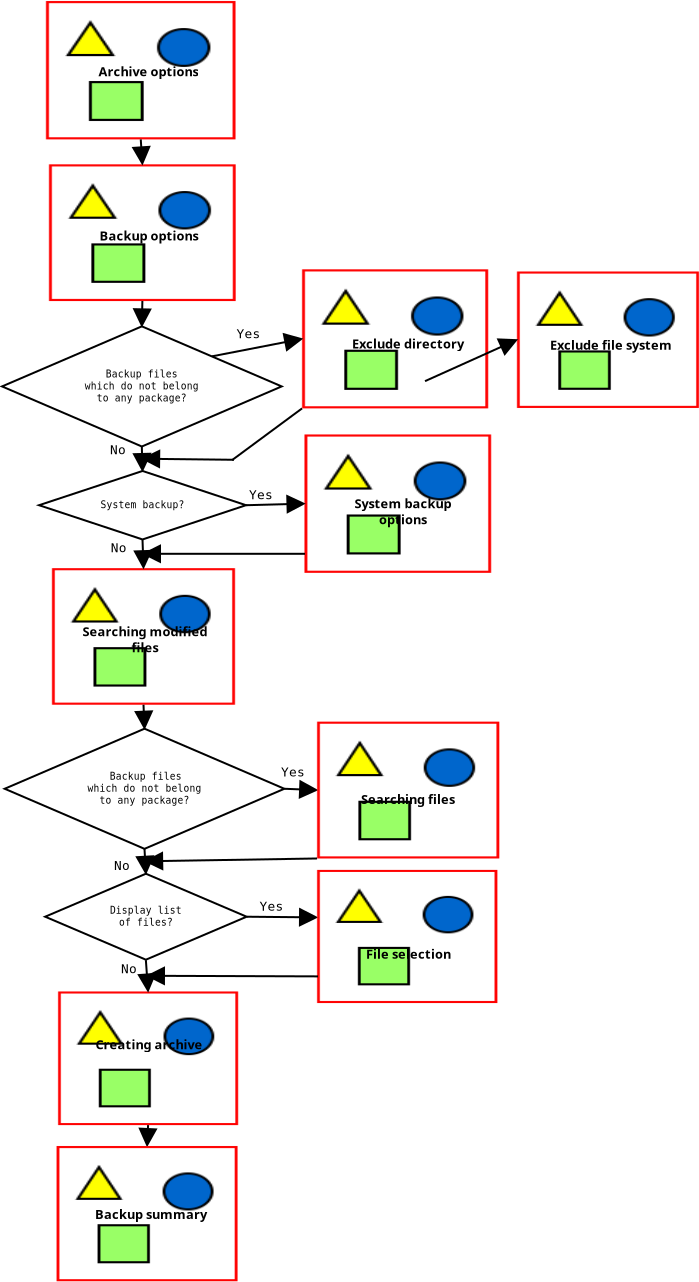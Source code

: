 <?xml version="1.0"?>
<diagram xmlns:dia="http://www.lysator.liu.se/~alla/dia/">
  <diagramdata>
    <attribute name="background">
      <color val="#ffffff"/>
    </attribute>
    <attribute name="paper">
      <composite type="paper">
        <attribute name="name">
          <string>#A4#</string>
        </attribute>
        <attribute name="tmargin">
          <real val="2.82"/>
        </attribute>
        <attribute name="bmargin">
          <real val="2.82"/>
        </attribute>
        <attribute name="lmargin">
          <real val="2.82"/>
        </attribute>
        <attribute name="rmargin">
          <real val="2.82"/>
        </attribute>
        <attribute name="is_portrait">
          <boolean val="true"/>
        </attribute>
        <attribute name="scaling">
          <real val="1"/>
        </attribute>
        <attribute name="fitto">
          <boolean val="false"/>
        </attribute>
      </composite>
    </attribute>
    <attribute name="grid">
      <composite type="grid">
        <attribute name="width_x">
          <real val="1"/>
        </attribute>
        <attribute name="width_y">
          <real val="1"/>
        </attribute>
        <attribute name="visible_x">
          <int val="1"/>
        </attribute>
        <attribute name="visible_y">
          <int val="1"/>
        </attribute>
      </composite>
    </attribute>
    <attribute name="guides">
      <composite type="guides">
        <attribute name="hguides"/>
        <attribute name="vguides"/>
      </composite>
    </attribute>
  </diagramdata>
  <layer name="Background" visible="true">
    <object type="Standard - Image" version="0" id="O0">
      <attribute name="obj_pos">
        <point val="6.504,43.603"/>
      </attribute>
      <attribute name="obj_bb">
        <rectangle val="6.404,43.503;15.604,50.386"/>
      </attribute>
      <attribute name="elem_corner">
        <point val="6.504,43.603"/>
      </attribute>
      <attribute name="elem_width">
        <real val="9"/>
      </attribute>
      <attribute name="elem_height">
        <real val="6.682"/>
      </attribute>
      <attribute name="draw_border">
        <boolean val="false"/>
      </attribute>
      <attribute name="keep_aspect">
        <boolean val="true"/>
      </attribute>
      <attribute name="file">
        <string>#dialog8.png#</string>
      </attribute>
    </object>
    <object type="Standard - Image" version="0" id="O1">
      <attribute name="obj_pos">
        <point val="18.704,7.495"/>
      </attribute>
      <attribute name="obj_bb">
        <rectangle val="18.604,7.395;28.106,14.549"/>
      </attribute>
      <attribute name="elem_corner">
        <point val="18.704,7.495"/>
      </attribute>
      <attribute name="elem_width">
        <real val="9.302"/>
      </attribute>
      <attribute name="elem_height">
        <real val="6.954"/>
      </attribute>
      <attribute name="draw_border">
        <boolean val="false"/>
      </attribute>
      <attribute name="keep_aspect">
        <boolean val="true"/>
      </attribute>
      <attribute name="file">
        <string>#dialog3.png#</string>
      </attribute>
    </object>
    <object type="Standard - Image" version="0" id="O2">
      <attribute name="obj_pos">
        <point val="5.9,-5.92"/>
      </attribute>
      <attribute name="obj_bb">
        <rectangle val="5.8,-6.02;15.476,1.099"/>
      </attribute>
      <attribute name="elem_corner">
        <point val="5.9,-5.92"/>
      </attribute>
      <attribute name="elem_width">
        <real val="9.477"/>
      </attribute>
      <attribute name="elem_height">
        <real val="6.919"/>
      </attribute>
      <attribute name="draw_border">
        <boolean val="false"/>
      </attribute>
      <attribute name="keep_aspect">
        <boolean val="true"/>
      </attribute>
      <attribute name="file">
        <string>#dialog1.png#</string>
      </attribute>
    </object>
    <object type="Standard - Image" version="0" id="O3">
      <attribute name="obj_pos">
        <point val="6.05,2.246"/>
      </attribute>
      <attribute name="obj_bb">
        <rectangle val="5.95,2.146;15.488,9.181"/>
      </attribute>
      <attribute name="elem_corner">
        <point val="6.05,2.246"/>
      </attribute>
      <attribute name="elem_width">
        <real val="9.338"/>
      </attribute>
      <attribute name="elem_height">
        <real val="6.836"/>
      </attribute>
      <attribute name="draw_border">
        <boolean val="false"/>
      </attribute>
      <attribute name="keep_aspect">
        <boolean val="true"/>
      </attribute>
      <attribute name="file">
        <string>#dialog2.png#</string>
      </attribute>
    </object>
    <object type="Standard - Line" version="0" id="O4">
      <attribute name="obj_pos">
        <point val="10.638,0.999"/>
      </attribute>
      <attribute name="obj_bb">
        <rectangle val="9.788,0.149;11.569,3.096"/>
      </attribute>
      <attribute name="conn_endpoints">
        <point val="10.638,0.999"/>
        <point val="10.719,2.246"/>
      </attribute>
      <attribute name="numcp">
        <int val="1"/>
      </attribute>
      <attribute name="end_arrow">
        <enum val="3"/>
      </attribute>
      <attribute name="end_arrow_length">
        <real val="0.8"/>
      </attribute>
      <attribute name="end_arrow_width">
        <real val="0.8"/>
      </attribute>
      <connections>
        <connection handle="0" to="O2" connection="6"/>
        <connection handle="1" to="O3" connection="1"/>
      </connections>
    </object>
    <object type="Standard - Image" version="0" id="O5">
      <attribute name="obj_pos">
        <point val="18.823,15.752"/>
      </attribute>
      <attribute name="obj_bb">
        <rectangle val="18.723,15.652;28.254,22.773"/>
      </attribute>
      <attribute name="elem_corner">
        <point val="18.823,15.752"/>
      </attribute>
      <attribute name="elem_width">
        <real val="9.331"/>
      </attribute>
      <attribute name="elem_height">
        <real val="6.921"/>
      </attribute>
      <attribute name="draw_border">
        <boolean val="false"/>
      </attribute>
      <attribute name="keep_aspect">
        <boolean val="true"/>
      </attribute>
      <attribute name="file">
        <string>#dialog4.png#</string>
      </attribute>
    </object>
    <object type="Standard - Line" version="0" id="O6">
      <attribute name="obj_pos">
        <point val="17.816,33.468"/>
      </attribute>
      <attribute name="obj_bb">
        <rectangle val="16.966,32.618;20.304,34.383"/>
      </attribute>
      <attribute name="conn_endpoints">
        <point val="17.816,33.468"/>
        <point val="19.454,33.533"/>
      </attribute>
      <attribute name="numcp">
        <int val="1"/>
      </attribute>
      <attribute name="end_arrow">
        <enum val="3"/>
      </attribute>
      <attribute name="end_arrow_length">
        <real val="0.8"/>
      </attribute>
      <attribute name="end_arrow_width">
        <real val="0.8"/>
      </attribute>
      <connections>
        <connection handle="0" to="O14" connection="4"/>
        <connection handle="1" to="O8" connection="3"/>
      </connections>
    </object>
    <object type="Standard - Image" version="0" id="O7">
      <attribute name="obj_pos">
        <point val="6.2,22.437"/>
      </attribute>
      <attribute name="obj_bb">
        <rectangle val="6.1,22.337;15.45,29.367"/>
      </attribute>
      <attribute name="elem_corner">
        <point val="6.2,22.437"/>
      </attribute>
      <attribute name="elem_width">
        <real val="9.15"/>
      </attribute>
      <attribute name="elem_height">
        <real val="6.83"/>
      </attribute>
      <attribute name="draw_border">
        <boolean val="false"/>
      </attribute>
      <attribute name="keep_aspect">
        <boolean val="true"/>
      </attribute>
      <attribute name="file">
        <string>#dialog5.png#</string>
      </attribute>
    </object>
    <object type="Standard - Image" version="0" id="O8">
      <attribute name="obj_pos">
        <point val="19.454,30.112"/>
      </attribute>
      <attribute name="obj_bb">
        <rectangle val="19.354,30.012;28.662,37.054"/>
      </attribute>
      <attribute name="elem_corner">
        <point val="19.454,30.112"/>
      </attribute>
      <attribute name="elem_width">
        <real val="9.108"/>
      </attribute>
      <attribute name="elem_height">
        <real val="6.842"/>
      </attribute>
      <attribute name="draw_border">
        <boolean val="false"/>
      </attribute>
      <attribute name="keep_aspect">
        <boolean val="true"/>
      </attribute>
      <attribute name="file">
        <string>#dialog6.png#</string>
      </attribute>
    </object>
    <object type="Standard - Line" version="0" id="O9">
      <attribute name="obj_pos">
        <point val="15.931,39.866"/>
      </attribute>
      <attribute name="obj_bb">
        <rectangle val="15.081,39.016;20.3,40.749"/>
      </attribute>
      <attribute name="conn_endpoints">
        <point val="15.931,39.866"/>
        <point val="19.45,39.899"/>
      </attribute>
      <attribute name="numcp">
        <int val="1"/>
      </attribute>
      <attribute name="end_arrow">
        <enum val="3"/>
      </attribute>
      <attribute name="end_arrow_length">
        <real val="0.8"/>
      </attribute>
      <attribute name="end_arrow_width">
        <real val="0.8"/>
      </attribute>
      <connections>
        <connection handle="0" to="O27" connection="4"/>
      </connections>
    </object>
    <object type="Standard - Line" version="0" id="O10">
      <attribute name="obj_pos">
        <point val="19.454,36.954"/>
      </attribute>
      <attribute name="obj_bb">
        <rectangle val="10.009,36.104;20.304,37.944"/>
      </attribute>
      <attribute name="conn_endpoints">
        <point val="19.454,36.954"/>
        <point val="10.859,37.094"/>
      </attribute>
      <attribute name="numcp">
        <int val="1"/>
      </attribute>
      <attribute name="end_arrow">
        <enum val="3"/>
      </attribute>
      <attribute name="end_arrow_length">
        <real val="0.8"/>
      </attribute>
      <attribute name="end_arrow_width">
        <real val="0.8"/>
      </attribute>
      <connections>
        <connection handle="0" to="O8" connection="5"/>
        <connection handle="1" to="O41" connection="0"/>
      </connections>
    </object>
    <object type="Standard - Image" version="0" id="O11">
      <attribute name="obj_pos">
        <point val="19.454,37.525"/>
      </attribute>
      <attribute name="obj_bb">
        <rectangle val="19.354,37.425;28.567,44.281"/>
      </attribute>
      <attribute name="elem_corner">
        <point val="19.454,37.525"/>
      </attribute>
      <attribute name="elem_width">
        <real val="9.013"/>
      </attribute>
      <attribute name="elem_height">
        <real val="6.657"/>
      </attribute>
      <attribute name="draw_border">
        <boolean val="false"/>
      </attribute>
      <attribute name="keep_aspect">
        <boolean val="true"/>
      </attribute>
      <attribute name="file">
        <string>#dialog7.png#</string>
      </attribute>
    </object>
    <object type="Standard - Line" version="0" id="O12">
      <attribute name="obj_pos">
        <point val="10.725,21.003"/>
      </attribute>
      <attribute name="obj_bb">
        <rectangle val="9.875,20.153;11.625,23.287"/>
      </attribute>
      <attribute name="conn_endpoints">
        <point val="10.725,21.003"/>
        <point val="10.775,22.437"/>
      </attribute>
      <attribute name="numcp">
        <int val="1"/>
      </attribute>
      <attribute name="end_arrow">
        <enum val="3"/>
      </attribute>
      <attribute name="end_arrow_length">
        <real val="0.8"/>
      </attribute>
      <attribute name="end_arrow_width">
        <real val="0.8"/>
      </attribute>
      <connections>
        <connection handle="0" to="O34" connection="8"/>
        <connection handle="1" to="O7" connection="1"/>
      </connections>
    </object>
    <object type="Standard - Line" version="0" id="O13">
      <attribute name="obj_pos">
        <point val="11.004,50.286"/>
      </attribute>
      <attribute name="obj_bb">
        <rectangle val="10.104,49.436;11.854,52.18"/>
      </attribute>
      <attribute name="conn_endpoints">
        <point val="11.004,50.286"/>
        <point val="10.954,51.33"/>
      </attribute>
      <attribute name="numcp">
        <int val="1"/>
      </attribute>
      <attribute name="end_arrow">
        <enum val="3"/>
      </attribute>
      <attribute name="end_arrow_length">
        <real val="0.8"/>
      </attribute>
      <attribute name="end_arrow_width">
        <real val="0.8"/>
      </attribute>
      <connections>
        <connection handle="0" to="O0" connection="6"/>
        <connection handle="1" to="O30" connection="1"/>
      </connections>
    </object>
    <object type="Flowchart - Diamond" version="0" id="O14">
      <attribute name="obj_pos">
        <point val="3.833,30.464"/>
      </attribute>
      <attribute name="obj_bb">
        <rectangle val="3.783,30.414;17.866,36.522"/>
      </attribute>
      <attribute name="elem_corner">
        <point val="3.833,30.464"/>
      </attribute>
      <attribute name="elem_width">
        <real val="13.983"/>
      </attribute>
      <attribute name="elem_height">
        <real val="6.008"/>
      </attribute>
      <attribute name="show_background">
        <boolean val="true"/>
      </attribute>
      <attribute name="padding">
        <real val="0.354"/>
      </attribute>
      <attribute name="text">
        <composite type="text">
          <attribute name="string">
            <string>#Backup files
which do not belong
to any package?#</string>
          </attribute>
          <attribute name="font">
            <font name="Courier"/>
          </attribute>
          <attribute name="height">
            <real val="0.6"/>
          </attribute>
          <attribute name="pos">
            <point val="10.825,33.044"/>
          </attribute>
          <attribute name="color">
            <color val="#000000"/>
          </attribute>
          <attribute name="alignment">
            <enum val="1"/>
          </attribute>
        </composite>
      </attribute>
    </object>
    <object type="Standard - Line" version="0" id="O15">
      <attribute name="obj_pos">
        <point val="10.775,29.267"/>
      </attribute>
      <attribute name="obj_bb">
        <rectangle val="9.925,28.417;11.675,31.314"/>
      </attribute>
      <attribute name="conn_endpoints">
        <point val="10.775,29.267"/>
        <point val="10.825,30.464"/>
      </attribute>
      <attribute name="numcp">
        <int val="1"/>
      </attribute>
      <attribute name="end_arrow">
        <enum val="3"/>
      </attribute>
      <attribute name="end_arrow_length">
        <real val="0.8"/>
      </attribute>
      <attribute name="end_arrow_width">
        <real val="0.8"/>
      </attribute>
      <connections>
        <connection handle="0" to="O7" connection="6"/>
        <connection handle="1" to="O14" connection="0"/>
      </connections>
    </object>
    <object type="Standard - Text" version="0" id="O16">
      <attribute name="obj_pos">
        <point val="18.252,32.86"/>
      </attribute>
      <attribute name="obj_bb">
        <rectangle val="17.425,32.225;19.079,33.025"/>
      </attribute>
      <attribute name="text">
        <composite type="text">
          <attribute name="string">
            <string>#Yes#</string>
          </attribute>
          <attribute name="font">
            <font name="Courier"/>
          </attribute>
          <attribute name="height">
            <real val="0.8"/>
          </attribute>
          <attribute name="pos">
            <point val="18.252,32.86"/>
          </attribute>
          <attribute name="color">
            <color val="#000000"/>
          </attribute>
          <attribute name="alignment">
            <enum val="1"/>
          </attribute>
        </composite>
      </attribute>
    </object>
    <object type="Standard - Text" version="0" id="O17">
      <attribute name="obj_pos">
        <point val="9.702,37.524"/>
      </attribute>
      <attribute name="obj_bb">
        <rectangle val="9.117,36.889;10.287,37.689"/>
      </attribute>
      <attribute name="text">
        <composite type="text">
          <attribute name="string">
            <string>#No#</string>
          </attribute>
          <attribute name="font">
            <font name="Courier"/>
          </attribute>
          <attribute name="height">
            <real val="0.8"/>
          </attribute>
          <attribute name="pos">
            <point val="9.702,37.524"/>
          </attribute>
          <attribute name="color">
            <color val="#000000"/>
          </attribute>
          <attribute name="alignment">
            <enum val="1"/>
          </attribute>
        </composite>
      </attribute>
    </object>
    <object type="Standard - Text" version="0" id="O18">
      <attribute name="obj_pos">
        <point val="11.023,-2.156"/>
      </attribute>
      <attribute name="obj_bb">
        <rectangle val="7.917,-2.796;14.129,-1.996"/>
      </attribute>
      <attribute name="text">
        <composite type="text">
          <attribute name="string">
            <string>#Archive options#</string>
          </attribute>
          <attribute name="font">
            <font name="Helvetica-Bold"/>
          </attribute>
          <attribute name="height">
            <real val="0.8"/>
          </attribute>
          <attribute name="pos">
            <point val="11.023,-2.156"/>
          </attribute>
          <attribute name="color">
            <color val="#000000"/>
          </attribute>
          <attribute name="alignment">
            <enum val="1"/>
          </attribute>
        </composite>
      </attribute>
    </object>
    <object type="Standard - Text" version="0" id="O19">
      <attribute name="obj_pos">
        <point val="11.05,6.05"/>
      </attribute>
      <attribute name="obj_bb">
        <rectangle val="7.956,5.41;14.144,6.21"/>
      </attribute>
      <attribute name="text">
        <composite type="text">
          <attribute name="string">
            <string>#Backup options#</string>
          </attribute>
          <attribute name="font">
            <font name="Helvetica-Bold"/>
          </attribute>
          <attribute name="height">
            <real val="0.8"/>
          </attribute>
          <attribute name="pos">
            <point val="11.05,6.05"/>
          </attribute>
          <attribute name="color">
            <color val="#000000"/>
          </attribute>
          <attribute name="alignment">
            <enum val="1"/>
          </attribute>
        </composite>
      </attribute>
    </object>
    <object type="Standard - Text" version="0" id="O20">
      <attribute name="obj_pos">
        <point val="24.005,11.449"/>
      </attribute>
      <attribute name="obj_bb">
        <rectangle val="20.56,10.809;27.45,11.609"/>
      </attribute>
      <attribute name="text">
        <composite type="text">
          <attribute name="string">
            <string>#Exclude directory#</string>
          </attribute>
          <attribute name="font">
            <font name="Helvetica-Bold"/>
          </attribute>
          <attribute name="height">
            <real val="0.8"/>
          </attribute>
          <attribute name="pos">
            <point val="24.005,11.449"/>
          </attribute>
          <attribute name="color">
            <color val="#000000"/>
          </attribute>
          <attribute name="alignment">
            <enum val="1"/>
          </attribute>
        </composite>
      </attribute>
    </object>
    <object type="Standard - Text" version="0" id="O21">
      <attribute name="obj_pos">
        <point val="24.002,34.224"/>
      </attribute>
      <attribute name="obj_bb">
        <rectangle val="21.078,33.584;26.926,34.384"/>
      </attribute>
      <attribute name="text">
        <composite type="text">
          <attribute name="string">
            <string>#Searching files#</string>
          </attribute>
          <attribute name="font">
            <font name="Helvetica-Bold"/>
          </attribute>
          <attribute name="height">
            <real val="0.8"/>
          </attribute>
          <attribute name="pos">
            <point val="24.002,34.224"/>
          </attribute>
          <attribute name="color">
            <color val="#000000"/>
          </attribute>
          <attribute name="alignment">
            <enum val="1"/>
          </attribute>
        </composite>
      </attribute>
    </object>
    <object type="Standard - Text" version="0" id="O22">
      <attribute name="obj_pos">
        <point val="24.029,41.962"/>
      </attribute>
      <attribute name="obj_bb">
        <rectangle val="21.42,41.322;26.638,42.122"/>
      </attribute>
      <attribute name="text">
        <composite type="text">
          <attribute name="string">
            <string>#File selection#</string>
          </attribute>
          <attribute name="font">
            <font name="Helvetica-Bold"/>
          </attribute>
          <attribute name="height">
            <real val="0.8"/>
          </attribute>
          <attribute name="pos">
            <point val="24.029,41.962"/>
          </attribute>
          <attribute name="color">
            <color val="#000000"/>
          </attribute>
          <attribute name="alignment">
            <enum val="1"/>
          </attribute>
        </composite>
      </attribute>
    </object>
    <object type="Standard - Text" version="0" id="O23">
      <attribute name="obj_pos">
        <point val="23.754,19.446"/>
      </attribute>
      <attribute name="obj_bb">
        <rectangle val="20.709,18.806;26.799,20.406"/>
      </attribute>
      <attribute name="text">
        <composite type="text">
          <attribute name="string">
            <string>#System backup
options#</string>
          </attribute>
          <attribute name="font">
            <font name="Helvetica-Bold"/>
          </attribute>
          <attribute name="height">
            <real val="0.8"/>
          </attribute>
          <attribute name="pos">
            <point val="23.754,19.446"/>
          </attribute>
          <attribute name="color">
            <color val="#000000"/>
          </attribute>
          <attribute name="alignment">
            <enum val="1"/>
          </attribute>
        </composite>
      </attribute>
    </object>
    <object type="Standard - Line" version="0" id="O24">
      <attribute name="obj_pos">
        <point val="14.187,11.849"/>
      </attribute>
      <attribute name="obj_bb">
        <rectangle val="13.337,10.122;19.554,12.699"/>
      </attribute>
      <attribute name="conn_endpoints">
        <point val="14.187,11.849"/>
        <point val="18.704,10.972"/>
      </attribute>
      <attribute name="numcp">
        <int val="1"/>
      </attribute>
      <attribute name="end_arrow">
        <enum val="3"/>
      </attribute>
      <attribute name="end_arrow_length">
        <real val="0.8"/>
      </attribute>
      <attribute name="end_arrow_width">
        <real val="0.8"/>
      </attribute>
      <connections>
        <connection handle="0" to="O35" connection="2"/>
        <connection handle="1" to="O1" connection="3"/>
      </connections>
    </object>
    <object type="Standard - Line" version="0" id="O25">
      <attribute name="obj_pos">
        <point val="15.9,19.291"/>
      </attribute>
      <attribute name="obj_bb">
        <rectangle val="15.05,18.363;19.673,20.141"/>
      </attribute>
      <attribute name="conn_endpoints">
        <point val="15.9,19.291"/>
        <point val="18.823,19.213"/>
      </attribute>
      <attribute name="numcp">
        <int val="1"/>
      </attribute>
      <attribute name="end_arrow">
        <enum val="3"/>
      </attribute>
      <attribute name="end_arrow_length">
        <real val="0.8"/>
      </attribute>
      <attribute name="end_arrow_width">
        <real val="0.8"/>
      </attribute>
      <connections>
        <connection handle="0" to="O34" connection="4"/>
        <connection handle="1" to="O5" connection="3"/>
      </connections>
    </object>
    <object type="Standard - Text" version="0" id="O26">
      <attribute name="obj_pos">
        <point val="10.85,25.84"/>
      </attribute>
      <attribute name="obj_bb">
        <rectangle val="7.066,25.2;14.634,26.8"/>
      </attribute>
      <attribute name="text">
        <composite type="text">
          <attribute name="string">
            <string>#Searching modified
files#</string>
          </attribute>
          <attribute name="font">
            <font name="Helvetica-Bold"/>
          </attribute>
          <attribute name="height">
            <real val="0.8"/>
          </attribute>
          <attribute name="pos">
            <point val="10.85,25.84"/>
          </attribute>
          <attribute name="color">
            <color val="#000000"/>
          </attribute>
          <attribute name="alignment">
            <enum val="1"/>
          </attribute>
        </composite>
      </attribute>
    </object>
    <object type="Flowchart - Diamond" version="0" id="O27">
      <attribute name="obj_pos">
        <point val="5.857,37.716"/>
      </attribute>
      <attribute name="obj_bb">
        <rectangle val="5.807,37.666;15.981,42.065"/>
      </attribute>
      <attribute name="elem_corner">
        <point val="5.857,37.716"/>
      </attribute>
      <attribute name="elem_width">
        <real val="10.073"/>
      </attribute>
      <attribute name="elem_height">
        <real val="4.299"/>
      </attribute>
      <attribute name="show_background">
        <boolean val="true"/>
      </attribute>
      <attribute name="padding">
        <real val="0.354"/>
      </attribute>
      <attribute name="text">
        <composite type="text">
          <attribute name="string">
            <string>#Display list
of files?#</string>
          </attribute>
          <attribute name="font">
            <font name="Courier"/>
          </attribute>
          <attribute name="height">
            <real val="0.6"/>
          </attribute>
          <attribute name="pos">
            <point val="10.894,39.742"/>
          </attribute>
          <attribute name="color">
            <color val="#000000"/>
          </attribute>
          <attribute name="alignment">
            <enum val="1"/>
          </attribute>
        </composite>
      </attribute>
    </object>
    <object type="Standard - Text" version="0" id="O28">
      <attribute name="obj_pos">
        <point val="17.179,39.562"/>
      </attribute>
      <attribute name="obj_bb">
        <rectangle val="16.352,38.927;18.006,39.727"/>
      </attribute>
      <attribute name="text">
        <composite type="text">
          <attribute name="string">
            <string>#Yes#</string>
          </attribute>
          <attribute name="font">
            <font name="Courier"/>
          </attribute>
          <attribute name="height">
            <real val="0.8"/>
          </attribute>
          <attribute name="pos">
            <point val="17.179,39.562"/>
          </attribute>
          <attribute name="color">
            <color val="#000000"/>
          </attribute>
          <attribute name="alignment">
            <enum val="1"/>
          </attribute>
        </composite>
      </attribute>
    </object>
    <object type="Standard - Line" version="0" id="O29">
      <attribute name="obj_pos">
        <point val="10.894,42.038"/>
      </attribute>
      <attribute name="obj_bb">
        <rectangle val="10.044,41.188;11.854,44.453"/>
      </attribute>
      <attribute name="conn_endpoints">
        <point val="10.894,42.038"/>
        <point val="11.004,43.603"/>
      </attribute>
      <attribute name="numcp">
        <int val="1"/>
      </attribute>
      <attribute name="end_arrow">
        <enum val="3"/>
      </attribute>
      <attribute name="end_arrow_length">
        <real val="0.8"/>
      </attribute>
      <attribute name="end_arrow_width">
        <real val="0.8"/>
      </attribute>
      <connections>
        <connection handle="0" to="O27" connection="8"/>
        <connection handle="1" to="O0" connection="1"/>
      </connections>
    </object>
    <object type="Standard - Image" version="0" id="O30">
      <attribute name="obj_pos">
        <point val="6.429,51.33"/>
      </attribute>
      <attribute name="obj_bb">
        <rectangle val="6.329,51.23;15.579,58.193"/>
      </attribute>
      <attribute name="elem_corner">
        <point val="6.429,51.33"/>
      </attribute>
      <attribute name="elem_width">
        <real val="9.05"/>
      </attribute>
      <attribute name="elem_height">
        <real val="6.763"/>
      </attribute>
      <attribute name="draw_border">
        <boolean val="false"/>
      </attribute>
      <attribute name="keep_aspect">
        <boolean val="true"/>
      </attribute>
      <attribute name="file">
        <string>#dialog9.png#</string>
      </attribute>
    </object>
    <object type="Standard - Line" version="0" id="O31">
      <attribute name="obj_pos">
        <point val="19.5,42.849"/>
      </attribute>
      <attribute name="obj_bb">
        <rectangle val="10.099,41.97;20.35,43.699"/>
      </attribute>
      <attribute name="conn_endpoints">
        <point val="19.5,42.849"/>
        <point val="10.949,42.82"/>
      </attribute>
      <attribute name="numcp">
        <int val="1"/>
      </attribute>
      <attribute name="end_arrow">
        <enum val="3"/>
      </attribute>
      <attribute name="end_arrow_length">
        <real val="0.8"/>
      </attribute>
      <attribute name="end_arrow_width">
        <real val="0.8"/>
      </attribute>
      <connections>
        <connection handle="1" to="O29" connection="0"/>
      </connections>
    </object>
    <object type="Standard - Text" version="0" id="O32">
      <attribute name="obj_pos">
        <point val="11.054,46.493"/>
      </attribute>
      <attribute name="obj_bb">
        <rectangle val="7.839,45.853;14.269,46.653"/>
      </attribute>
      <attribute name="text">
        <composite type="text">
          <attribute name="string">
            <string>#Creating archive#</string>
          </attribute>
          <attribute name="font">
            <font name="Helvetica-Bold"/>
          </attribute>
          <attribute name="height">
            <real val="0.8"/>
          </attribute>
          <attribute name="pos">
            <point val="11.054,46.493"/>
          </attribute>
          <attribute name="color">
            <color val="#000000"/>
          </attribute>
          <attribute name="alignment">
            <enum val="1"/>
          </attribute>
        </composite>
      </attribute>
    </object>
    <object type="Standard - Text" version="0" id="O33">
      <attribute name="obj_pos">
        <point val="11.154,54.984"/>
      </attribute>
      <attribute name="obj_bb">
        <rectangle val="7.697,54.344;14.611,55.144"/>
      </attribute>
      <attribute name="text">
        <composite type="text">
          <attribute name="string">
            <string>#Backup summary#</string>
          </attribute>
          <attribute name="font">
            <font name="Helvetica-Bold"/>
          </attribute>
          <attribute name="height">
            <real val="0.8"/>
          </attribute>
          <attribute name="pos">
            <point val="11.154,54.984"/>
          </attribute>
          <attribute name="color">
            <color val="#000000"/>
          </attribute>
          <attribute name="alignment">
            <enum val="1"/>
          </attribute>
        </composite>
      </attribute>
    </object>
    <object type="Flowchart - Diamond" version="0" id="O34">
      <attribute name="obj_pos">
        <point val="5.55,17.578"/>
      </attribute>
      <attribute name="obj_bb">
        <rectangle val="5.5,17.528;15.95,21.053"/>
      </attribute>
      <attribute name="elem_corner">
        <point val="5.55,17.578"/>
      </attribute>
      <attribute name="elem_width">
        <real val="10.35"/>
      </attribute>
      <attribute name="elem_height">
        <real val="3.425"/>
      </attribute>
      <attribute name="show_background">
        <boolean val="true"/>
      </attribute>
      <attribute name="padding">
        <real val="0.354"/>
      </attribute>
      <attribute name="text">
        <composite type="text">
          <attribute name="string">
            <string>#System backup?#</string>
          </attribute>
          <attribute name="font">
            <font name="Courier"/>
          </attribute>
          <attribute name="height">
            <real val="0.6"/>
          </attribute>
          <attribute name="pos">
            <point val="10.725,19.467"/>
          </attribute>
          <attribute name="color">
            <color val="#000000"/>
          </attribute>
          <attribute name="alignment">
            <enum val="1"/>
          </attribute>
        </composite>
      </attribute>
    </object>
    <object type="Flowchart - Diamond" version="0" id="O35">
      <attribute name="obj_pos">
        <point val="3.7,10.347"/>
      </attribute>
      <attribute name="obj_bb">
        <rectangle val="3.65,10.297;17.733,16.405"/>
      </attribute>
      <attribute name="elem_corner">
        <point val="3.7,10.347"/>
      </attribute>
      <attribute name="elem_width">
        <real val="13.983"/>
      </attribute>
      <attribute name="elem_height">
        <real val="6.008"/>
      </attribute>
      <attribute name="show_background">
        <boolean val="true"/>
      </attribute>
      <attribute name="padding">
        <real val="0.354"/>
      </attribute>
      <attribute name="text">
        <composite type="text">
          <attribute name="string">
            <string>#Backup files
which do not belong
to any package?#</string>
          </attribute>
          <attribute name="font">
            <font name="Courier"/>
          </attribute>
          <attribute name="height">
            <real val="0.6"/>
          </attribute>
          <attribute name="pos">
            <point val="10.691,12.927"/>
          </attribute>
          <attribute name="color">
            <color val="#000000"/>
          </attribute>
          <attribute name="alignment">
            <enum val="1"/>
          </attribute>
        </composite>
      </attribute>
    </object>
    <object type="Standard - Line" version="0" id="O36">
      <attribute name="obj_pos">
        <point val="10.719,9.081"/>
      </attribute>
      <attribute name="obj_bb">
        <rectangle val="9.841,8.231;11.569,11.197"/>
      </attribute>
      <attribute name="conn_endpoints">
        <point val="10.719,9.081"/>
        <point val="10.691,10.347"/>
      </attribute>
      <attribute name="numcp">
        <int val="1"/>
      </attribute>
      <attribute name="end_arrow">
        <enum val="3"/>
      </attribute>
      <attribute name="end_arrow_length">
        <real val="0.8"/>
      </attribute>
      <attribute name="end_arrow_width">
        <real val="0.8"/>
      </attribute>
      <connections>
        <connection handle="0" to="O3" connection="6"/>
        <connection handle="1" to="O35" connection="0"/>
      </connections>
    </object>
    <object type="Standard - Line" version="0" id="O37">
      <attribute name="obj_pos">
        <point val="10.691,16.355"/>
      </attribute>
      <attribute name="obj_bb">
        <rectangle val="9.841,15.505;11.575,18.428"/>
      </attribute>
      <attribute name="conn_endpoints">
        <point val="10.691,16.355"/>
        <point val="10.725,17.578"/>
      </attribute>
      <attribute name="numcp">
        <int val="1"/>
      </attribute>
      <attribute name="end_arrow">
        <enum val="3"/>
      </attribute>
      <attribute name="end_arrow_length">
        <real val="0.8"/>
      </attribute>
      <attribute name="end_arrow_width">
        <real val="0.8"/>
      </attribute>
      <connections>
        <connection handle="0" to="O35" connection="8"/>
        <connection handle="1" to="O34" connection="0"/>
      </connections>
    </object>
    <object type="Standard - Image" version="0" id="O38">
      <attribute name="obj_pos">
        <point val="29.45,7.604"/>
      </attribute>
      <attribute name="obj_bb">
        <rectangle val="29.35,7.504;38.65,14.529"/>
      </attribute>
      <attribute name="elem_corner">
        <point val="29.45,7.604"/>
      </attribute>
      <attribute name="elem_width">
        <real val="9.1"/>
      </attribute>
      <attribute name="elem_height">
        <real val="6.825"/>
      </attribute>
      <attribute name="draw_border">
        <boolean val="false"/>
      </attribute>
      <attribute name="keep_aspect">
        <boolean val="true"/>
      </attribute>
      <attribute name="file">
        <string>#dialog10.png#</string>
      </attribute>
    </object>
    <object type="Standard - Text" version="0" id="O39">
      <attribute name="obj_pos">
        <point val="34.15,11.522"/>
      </attribute>
      <attribute name="obj_bb">
        <rectangle val="30.329,10.882;37.971,11.682"/>
      </attribute>
      <attribute name="text">
        <composite type="text">
          <attribute name="string">
            <string>#Exclude file system#</string>
          </attribute>
          <attribute name="font">
            <font name="Helvetica-Bold"/>
          </attribute>
          <attribute name="height">
            <real val="0.8"/>
          </attribute>
          <attribute name="pos">
            <point val="34.15,11.522"/>
          </attribute>
          <attribute name="color">
            <color val="#000000"/>
          </attribute>
          <attribute name="alignment">
            <enum val="1"/>
          </attribute>
        </composite>
      </attribute>
    </object>
    <object type="Standard - Line" version="0" id="O40">
      <attribute name="obj_pos">
        <point val="24.85,13.087"/>
      </attribute>
      <attribute name="obj_bb">
        <rectangle val="24,10.166;30.3,13.937"/>
      </attribute>
      <attribute name="conn_endpoints">
        <point val="24.85,13.087"/>
        <point val="29.45,11.017"/>
      </attribute>
      <attribute name="numcp">
        <int val="1"/>
      </attribute>
      <attribute name="end_arrow">
        <enum val="3"/>
      </attribute>
      <attribute name="end_arrow_length">
        <real val="0.8"/>
      </attribute>
      <attribute name="end_arrow_width">
        <real val="0.8"/>
      </attribute>
      <connections>
        <connection handle="1" to="O38" connection="3"/>
      </connections>
    </object>
    <object type="Standard - Line" version="0" id="O41">
      <attribute name="obj_pos">
        <point val="10.825,36.472"/>
      </attribute>
      <attribute name="obj_bb">
        <rectangle val="9.975,35.622;11.744,38.566"/>
      </attribute>
      <attribute name="conn_endpoints">
        <point val="10.825,36.472"/>
        <point val="10.894,37.716"/>
      </attribute>
      <attribute name="numcp">
        <int val="1"/>
      </attribute>
      <attribute name="end_arrow">
        <enum val="3"/>
      </attribute>
      <attribute name="end_arrow_length">
        <real val="0.8"/>
      </attribute>
      <attribute name="end_arrow_width">
        <real val="0.8"/>
      </attribute>
      <connections>
        <connection handle="0" to="O14" connection="8"/>
        <connection handle="1" to="O27" connection="0"/>
      </connections>
    </object>
    <object type="Standard - Line" version="0" id="O42">
      <attribute name="obj_pos">
        <point val="15.3,17.019"/>
      </attribute>
      <attribute name="obj_bb">
        <rectangle val="9.858,16.117;16.15,17.869"/>
      </attribute>
      <attribute name="conn_endpoints">
        <point val="15.3,17.019"/>
        <point val="10.708,16.967"/>
      </attribute>
      <attribute name="numcp">
        <int val="1"/>
      </attribute>
      <attribute name="end_arrow">
        <enum val="3"/>
      </attribute>
      <attribute name="end_arrow_length">
        <real val="0.8"/>
      </attribute>
      <attribute name="end_arrow_width">
        <real val="0.8"/>
      </attribute>
      <connections>
        <connection handle="1" to="O37" connection="0"/>
      </connections>
    </object>
    <object type="Standard - Line" version="0" id="O43">
      <attribute name="obj_pos">
        <point val="18.85,21.719"/>
      </attribute>
      <attribute name="obj_bb">
        <rectangle val="9.9,20.869;19.7,22.57"/>
      </attribute>
      <attribute name="conn_endpoints">
        <point val="18.85,21.719"/>
        <point val="10.75,21.72"/>
      </attribute>
      <attribute name="numcp">
        <int val="1"/>
      </attribute>
      <attribute name="end_arrow">
        <enum val="3"/>
      </attribute>
      <attribute name="end_arrow_length">
        <real val="0.8"/>
      </attribute>
      <attribute name="end_arrow_width">
        <real val="0.8"/>
      </attribute>
      <connections>
        <connection handle="1" to="O12" connection="0"/>
      </connections>
    </object>
    <object type="Standard - Text" version="0" id="O44">
      <attribute name="obj_pos">
        <point val="16.027,10.947"/>
      </attribute>
      <attribute name="obj_bb">
        <rectangle val="15.2,10.313;16.854,11.113"/>
      </attribute>
      <attribute name="text">
        <composite type="text">
          <attribute name="string">
            <string>#Yes#</string>
          </attribute>
          <attribute name="font">
            <font name="Courier"/>
          </attribute>
          <attribute name="height">
            <real val="0.8"/>
          </attribute>
          <attribute name="pos">
            <point val="16.027,10.947"/>
          </attribute>
          <attribute name="color">
            <color val="#000000"/>
          </attribute>
          <attribute name="alignment">
            <enum val="1"/>
          </attribute>
        </composite>
      </attribute>
    </object>
    <object type="Standard - Text" version="0" id="O45">
      <attribute name="obj_pos">
        <point val="16.65,18.993"/>
      </attribute>
      <attribute name="obj_bb">
        <rectangle val="15.823,18.359;17.477,19.159"/>
      </attribute>
      <attribute name="text">
        <composite type="text">
          <attribute name="string">
            <string>#Yes#</string>
          </attribute>
          <attribute name="font">
            <font name="Courier"/>
          </attribute>
          <attribute name="height">
            <real val="0.8"/>
          </attribute>
          <attribute name="pos">
            <point val="16.65,18.993"/>
          </attribute>
          <attribute name="color">
            <color val="#000000"/>
          </attribute>
          <attribute name="alignment">
            <enum val="1"/>
          </attribute>
        </composite>
      </attribute>
    </object>
    <object type="Standard - Text" version="0" id="O46">
      <attribute name="obj_pos">
        <point val="9.535,21.647"/>
      </attribute>
      <attribute name="obj_bb">
        <rectangle val="8.95,21.013;10.12,21.813"/>
      </attribute>
      <attribute name="text">
        <composite type="text">
          <attribute name="string">
            <string>#No#</string>
          </attribute>
          <attribute name="font">
            <font name="Courier"/>
          </attribute>
          <attribute name="height">
            <real val="0.8"/>
          </attribute>
          <attribute name="pos">
            <point val="9.535,21.647"/>
          </attribute>
          <attribute name="color">
            <color val="#000000"/>
          </attribute>
          <attribute name="alignment">
            <enum val="1"/>
          </attribute>
        </composite>
      </attribute>
    </object>
    <object type="Standard - Text" version="0" id="O47">
      <attribute name="obj_pos">
        <point val="9.5,16.748"/>
      </attribute>
      <attribute name="obj_bb">
        <rectangle val="8.915,16.113;10.085,16.913"/>
      </attribute>
      <attribute name="text">
        <composite type="text">
          <attribute name="string">
            <string>#No#</string>
          </attribute>
          <attribute name="font">
            <font name="Courier"/>
          </attribute>
          <attribute name="height">
            <real val="0.8"/>
          </attribute>
          <attribute name="pos">
            <point val="9.5,16.748"/>
          </attribute>
          <attribute name="color">
            <color val="#000000"/>
          </attribute>
          <attribute name="alignment">
            <enum val="1"/>
          </attribute>
        </composite>
      </attribute>
    </object>
    <object type="Standard - Text" version="0" id="O48">
      <attribute name="obj_pos">
        <point val="10.05,42.686"/>
      </attribute>
      <attribute name="obj_bb">
        <rectangle val="9.465,42.051;10.635,42.851"/>
      </attribute>
      <attribute name="text">
        <composite type="text">
          <attribute name="string">
            <string>#No#</string>
          </attribute>
          <attribute name="font">
            <font name="Courier"/>
          </attribute>
          <attribute name="height">
            <real val="0.8"/>
          </attribute>
          <attribute name="pos">
            <point val="10.05,42.686"/>
          </attribute>
          <attribute name="color">
            <color val="#000000"/>
          </attribute>
          <attribute name="alignment">
            <enum val="1"/>
          </attribute>
        </composite>
      </attribute>
    </object>
    <object type="Standard - Line" version="0" id="O49">
      <attribute name="obj_pos">
        <point val="18.704,14.449"/>
      </attribute>
      <attribute name="obj_bb">
        <rectangle val="15.15,14.399;18.754,17.088"/>
      </attribute>
      <attribute name="conn_endpoints">
        <point val="18.704,14.449"/>
        <point val="15.2,17.038"/>
      </attribute>
      <attribute name="numcp">
        <int val="1"/>
      </attribute>
      <connections>
        <connection handle="0" to="O1" connection="5"/>
      </connections>
    </object>
  </layer>
</diagram>
